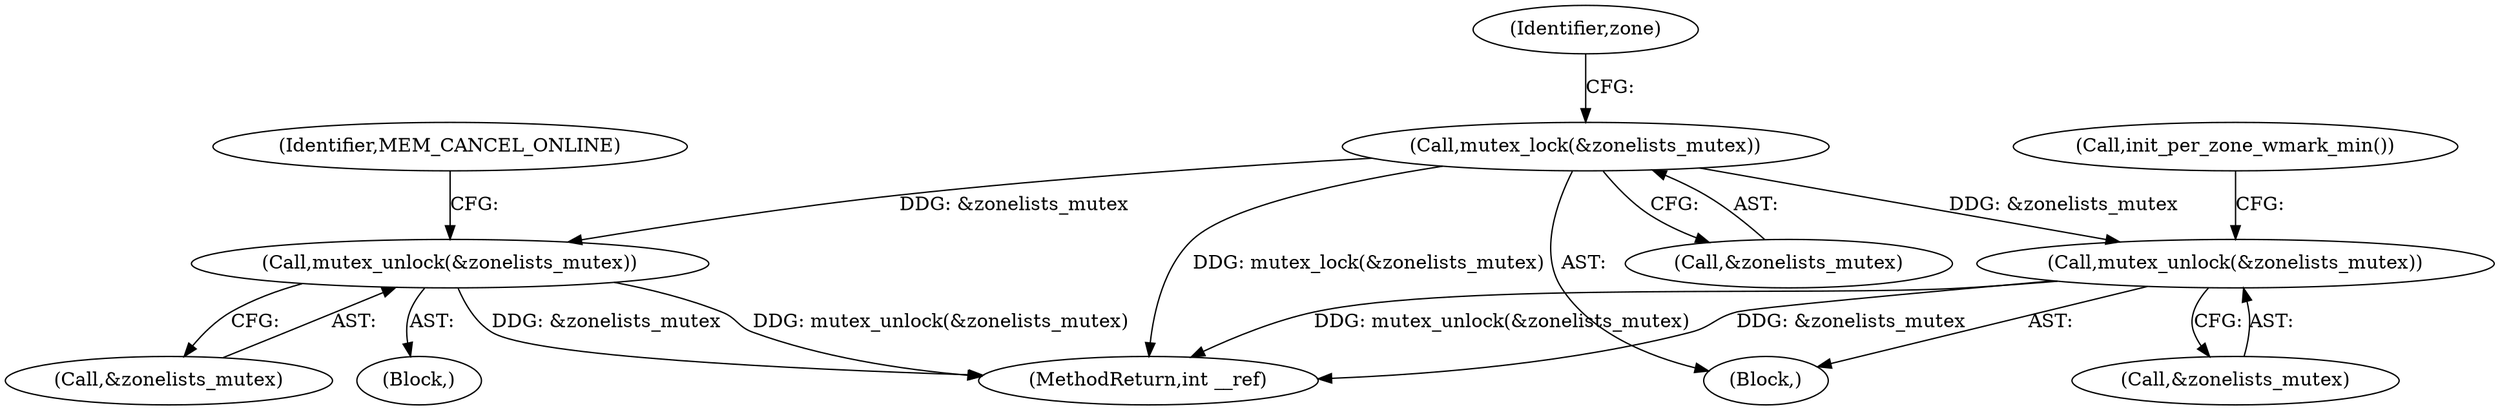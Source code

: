 digraph "0_linux_08dff7b7d629807dbb1f398c68dd9cd58dd657a1@API" {
"1000175" [label="(Call,mutex_lock(&zonelists_mutex))"];
"1000196" [label="(Call,mutex_unlock(&zonelists_mutex))"];
"1000233" [label="(Call,mutex_unlock(&zonelists_mutex))"];
"1000255" [label="(MethodReturn,int __ref)"];
"1000176" [label="(Call,&zonelists_mutex)"];
"1000175" [label="(Call,mutex_lock(&zonelists_mutex))"];
"1000105" [label="(Block,)"];
"1000200" [label="(Identifier,MEM_CANCEL_ONLINE)"];
"1000181" [label="(Identifier,zone)"];
"1000234" [label="(Call,&zonelists_mutex)"];
"1000233" [label="(Call,mutex_unlock(&zonelists_mutex))"];
"1000197" [label="(Call,&zonelists_mutex)"];
"1000195" [label="(Block,)"];
"1000236" [label="(Call,init_per_zone_wmark_min())"];
"1000196" [label="(Call,mutex_unlock(&zonelists_mutex))"];
"1000175" -> "1000105"  [label="AST: "];
"1000175" -> "1000176"  [label="CFG: "];
"1000176" -> "1000175"  [label="AST: "];
"1000181" -> "1000175"  [label="CFG: "];
"1000175" -> "1000255"  [label="DDG: mutex_lock(&zonelists_mutex)"];
"1000175" -> "1000196"  [label="DDG: &zonelists_mutex"];
"1000175" -> "1000233"  [label="DDG: &zonelists_mutex"];
"1000196" -> "1000195"  [label="AST: "];
"1000196" -> "1000197"  [label="CFG: "];
"1000197" -> "1000196"  [label="AST: "];
"1000200" -> "1000196"  [label="CFG: "];
"1000196" -> "1000255"  [label="DDG: &zonelists_mutex"];
"1000196" -> "1000255"  [label="DDG: mutex_unlock(&zonelists_mutex)"];
"1000233" -> "1000105"  [label="AST: "];
"1000233" -> "1000234"  [label="CFG: "];
"1000234" -> "1000233"  [label="AST: "];
"1000236" -> "1000233"  [label="CFG: "];
"1000233" -> "1000255"  [label="DDG: mutex_unlock(&zonelists_mutex)"];
"1000233" -> "1000255"  [label="DDG: &zonelists_mutex"];
}
